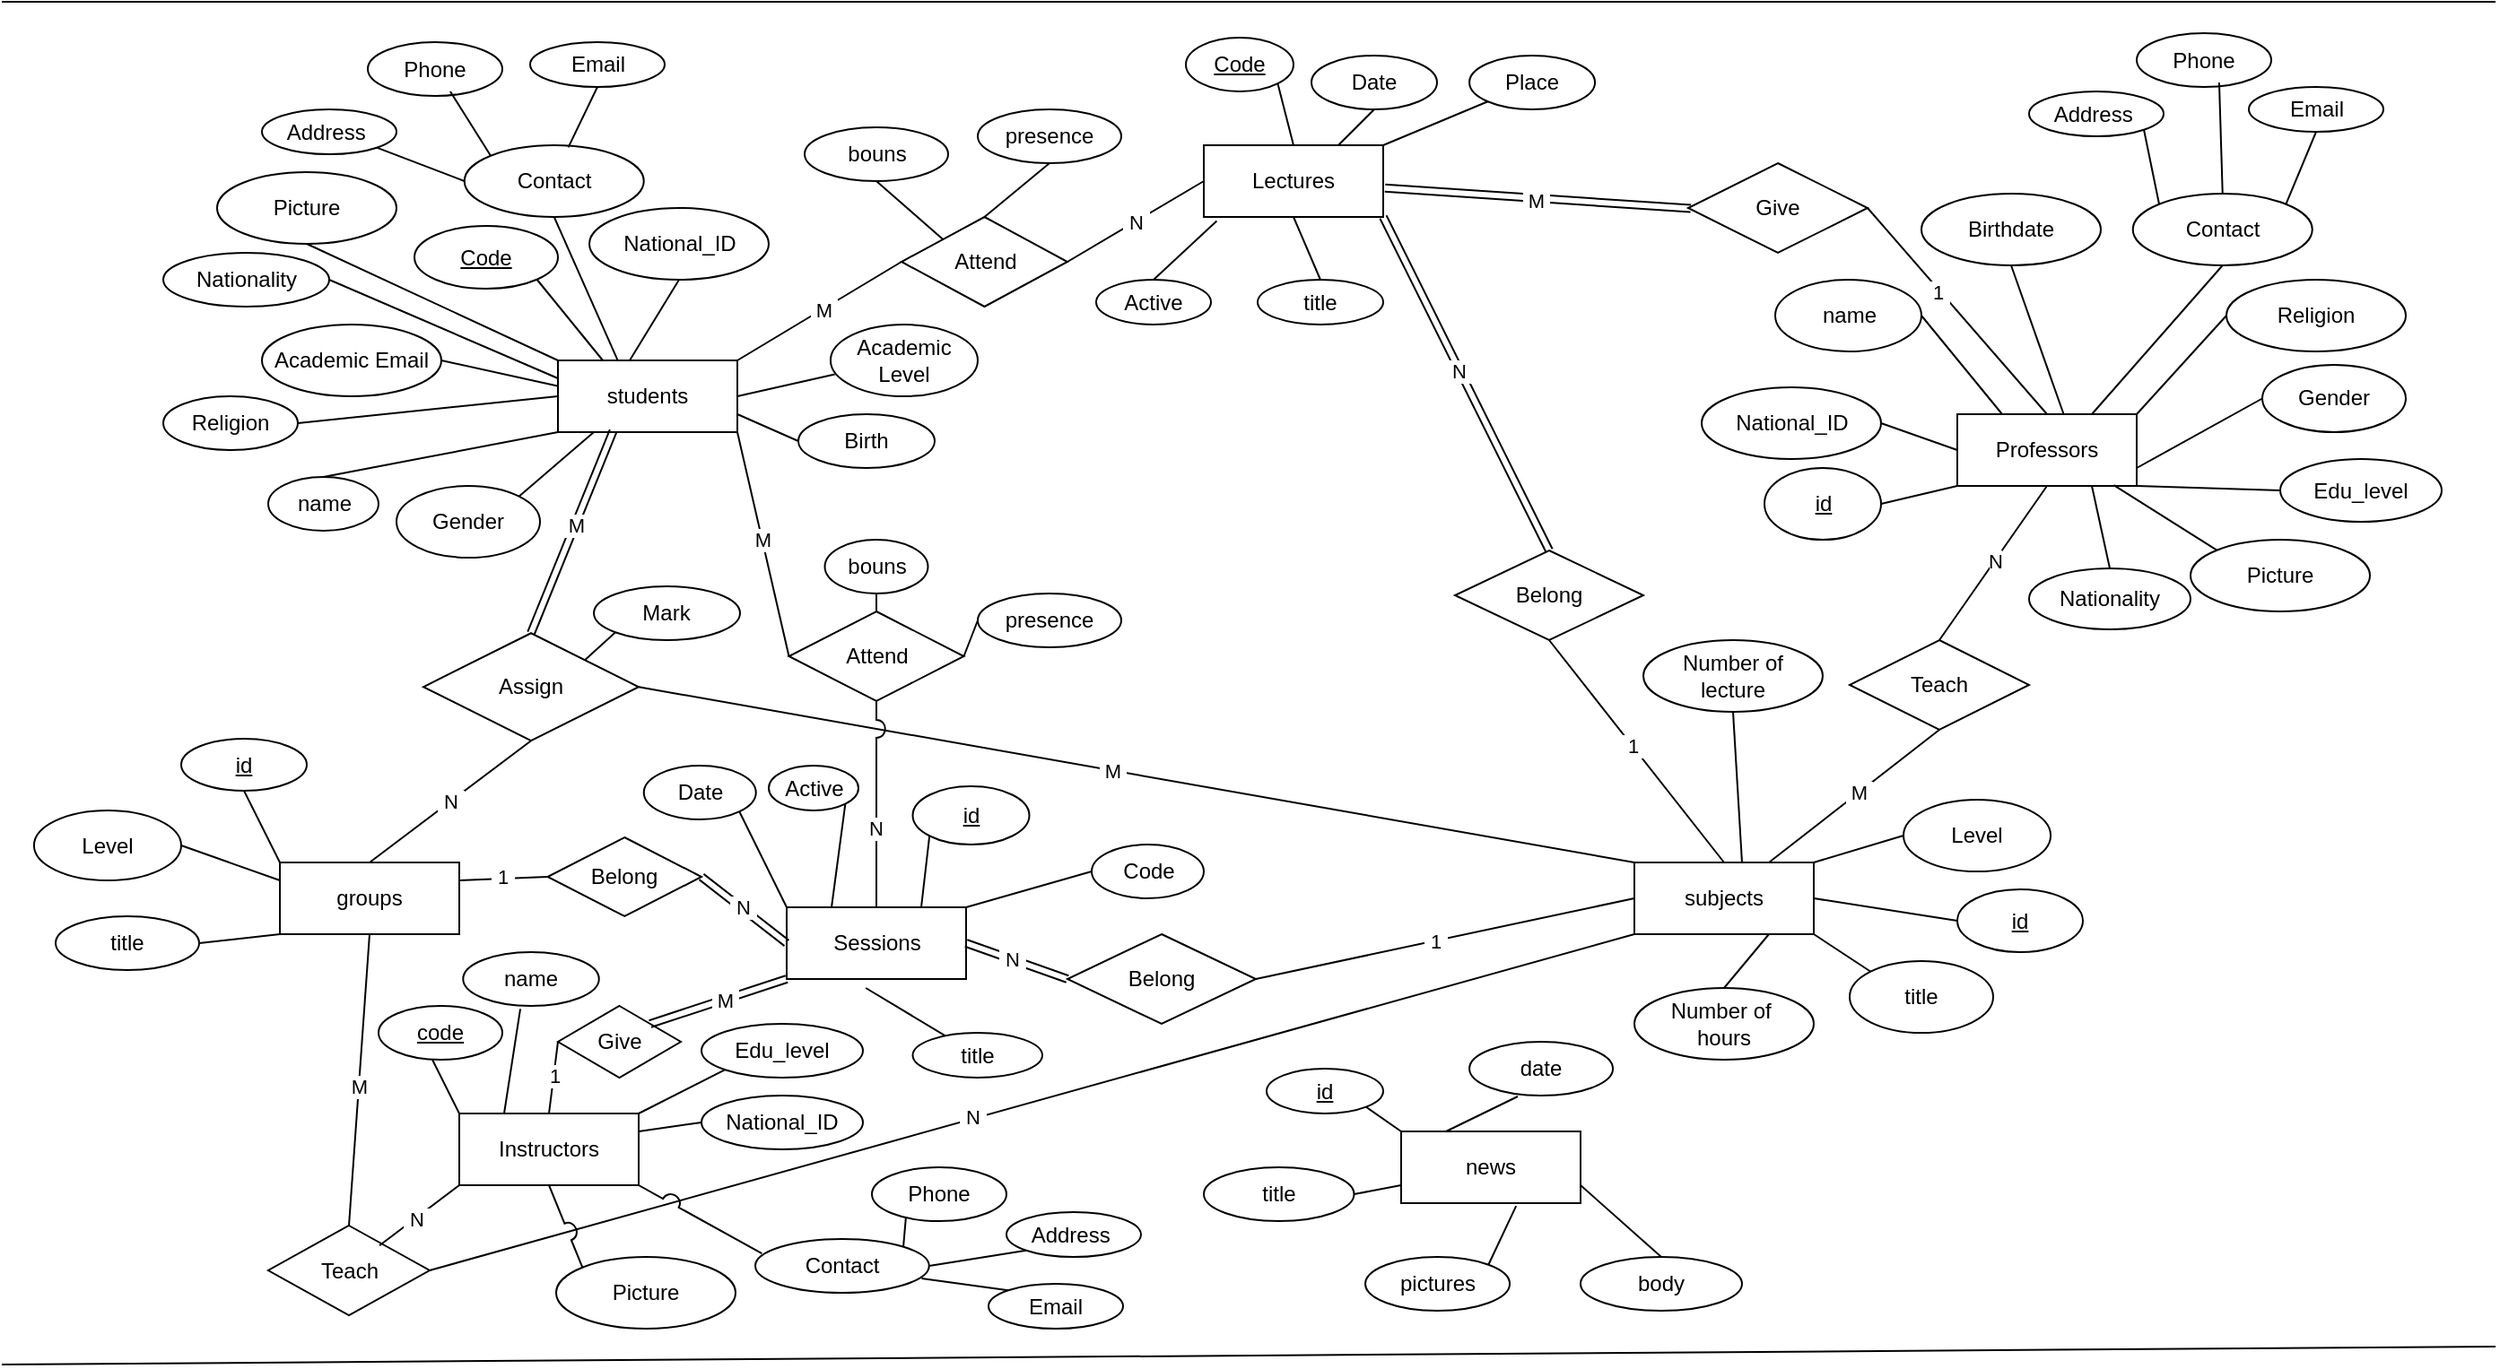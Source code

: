 <mxfile version="23.1.1" type="device">
  <diagram id="ZIMl8o2ZqN2o_6AajQy1" name="Page-1">
    <mxGraphModel dx="1828" dy="516" grid="1" gridSize="10" guides="1" tooltips="1" connect="1" arrows="1" fold="1" page="1" pageScale="1" pageWidth="850" pageHeight="1100" math="0" shadow="0">
      <root>
        <mxCell id="0" />
        <mxCell id="1" parent="0" />
        <mxCell id="Kc346eFX7LDRFWcVNTVt-1" value="students" style="rounded=0;arcSize=10;whiteSpace=wrap;html=1;align=center;" parent="1" vertex="1">
          <mxGeometry x="110" y="280" width="100" height="40" as="geometry" />
        </mxCell>
        <mxCell id="Kc346eFX7LDRFWcVNTVt-2" value="Professors" style="rounded=0;arcSize=10;whiteSpace=wrap;html=1;align=center;" parent="1" vertex="1">
          <mxGeometry x="890" y="310" width="100" height="40" as="geometry" />
        </mxCell>
        <mxCell id="Kc346eFX7LDRFWcVNTVt-3" value="news" style="rounded=0;arcSize=10;whiteSpace=wrap;html=1;align=center;" parent="1" vertex="1">
          <mxGeometry x="580" y="710" width="100" height="40" as="geometry" />
        </mxCell>
        <mxCell id="Kc346eFX7LDRFWcVNTVt-4" value="groups" style="rounded=0;arcSize=10;whiteSpace=wrap;html=1;align=center;" parent="1" vertex="1">
          <mxGeometry x="-45" y="560" width="100" height="40" as="geometry" />
        </mxCell>
        <mxCell id="Kc346eFX7LDRFWcVNTVt-5" value="Lectures" style="rounded=0;arcSize=10;whiteSpace=wrap;html=1;align=center;" parent="1" vertex="1">
          <mxGeometry x="470" y="160" width="100" height="40" as="geometry" />
        </mxCell>
        <mxCell id="Kc346eFX7LDRFWcVNTVt-6" value="subjects" style="rounded=0;arcSize=10;whiteSpace=wrap;html=1;align=center;" parent="1" vertex="1">
          <mxGeometry x="710" y="560" width="100" height="40" as="geometry" />
        </mxCell>
        <mxCell id="Kc346eFX7LDRFWcVNTVt-7" value="Assign" style="shape=rhombus;perimeter=rhombusPerimeter;whiteSpace=wrap;html=1;align=center;" parent="1" vertex="1">
          <mxGeometry x="35" y="432.12" width="120" height="60" as="geometry" />
        </mxCell>
        <mxCell id="Kc346eFX7LDRFWcVNTVt-8" value="Teach" style="shape=rhombus;perimeter=rhombusPerimeter;whiteSpace=wrap;html=1;align=center;" parent="1" vertex="1">
          <mxGeometry x="830" y="436" width="100" height="50" as="geometry" />
        </mxCell>
        <mxCell id="Kc346eFX7LDRFWcVNTVt-9" value="" style="endArrow=none;html=1;rounded=0;exitX=0.5;exitY=0;exitDx=0;exitDy=0;entryX=0.5;entryY=1;entryDx=0;entryDy=0;" parent="1" source="Kc346eFX7LDRFWcVNTVt-8" target="Kc346eFX7LDRFWcVNTVt-2" edge="1">
          <mxGeometry relative="1" as="geometry">
            <mxPoint x="765" y="240" as="sourcePoint" />
            <mxPoint x="790" y="290" as="targetPoint" />
          </mxGeometry>
        </mxCell>
        <mxCell id="Kc346eFX7LDRFWcVNTVt-10" value="N" style="edgeLabel;html=1;align=center;verticalAlign=middle;resizable=0;points=[];" parent="Kc346eFX7LDRFWcVNTVt-9" vertex="1" connectable="0">
          <mxGeometry x="0.043" y="2" relative="1" as="geometry">
            <mxPoint x="1" y="2" as="offset" />
          </mxGeometry>
        </mxCell>
        <mxCell id="Kc346eFX7LDRFWcVNTVt-11" value="" style="endArrow=none;html=1;rounded=0;exitX=0.75;exitY=0;exitDx=0;exitDy=0;entryX=0.5;entryY=1;entryDx=0;entryDy=0;" parent="1" source="Kc346eFX7LDRFWcVNTVt-6" target="Kc346eFX7LDRFWcVNTVt-8" edge="1">
          <mxGeometry relative="1" as="geometry">
            <mxPoint x="737.5" y="40" as="sourcePoint" />
            <mxPoint x="742.5" y="150" as="targetPoint" />
          </mxGeometry>
        </mxCell>
        <mxCell id="Kc346eFX7LDRFWcVNTVt-12" value="&amp;nbsp;M&amp;nbsp;" style="edgeLabel;html=1;align=center;verticalAlign=middle;resizable=0;points=[];" parent="Kc346eFX7LDRFWcVNTVt-11" vertex="1" connectable="0">
          <mxGeometry x="0.029" y="1" relative="1" as="geometry">
            <mxPoint x="1" as="offset" />
          </mxGeometry>
        </mxCell>
        <mxCell id="Kc346eFX7LDRFWcVNTVt-13" value="Give" style="shape=rhombus;perimeter=rhombusPerimeter;whiteSpace=wrap;html=1;align=center;" parent="1" vertex="1">
          <mxGeometry x="740" y="170" width="100" height="50" as="geometry" />
        </mxCell>
        <mxCell id="Kc346eFX7LDRFWcVNTVt-14" value="" style="endArrow=none;html=1;rounded=0;entryX=0.5;entryY=0;entryDx=0;entryDy=0;exitX=1;exitY=0.5;exitDx=0;exitDy=0;" parent="1" source="Kc346eFX7LDRFWcVNTVt-13" target="Kc346eFX7LDRFWcVNTVt-2" edge="1">
          <mxGeometry relative="1" as="geometry">
            <mxPoint x="800" y="300" as="sourcePoint" />
            <mxPoint x="710" y="380" as="targetPoint" />
          </mxGeometry>
        </mxCell>
        <mxCell id="Kc346eFX7LDRFWcVNTVt-15" value="&amp;nbsp;1&amp;nbsp;" style="edgeLabel;html=1;align=center;verticalAlign=middle;resizable=0;points=[];" parent="Kc346eFX7LDRFWcVNTVt-14" vertex="1" connectable="0">
          <mxGeometry x="-0.205" y="-1" relative="1" as="geometry">
            <mxPoint as="offset" />
          </mxGeometry>
        </mxCell>
        <mxCell id="Kc346eFX7LDRFWcVNTVt-16" value="Attend" style="shape=rhombus;perimeter=rhombusPerimeter;whiteSpace=wrap;html=1;align=center;" parent="1" vertex="1">
          <mxGeometry x="301.5" y="200" width="92.5" height="50" as="geometry" />
        </mxCell>
        <mxCell id="Kc346eFX7LDRFWcVNTVt-17" value="date" style="ellipse;whiteSpace=wrap;html=1;align=center;" parent="1" vertex="1">
          <mxGeometry x="618.04" y="660" width="80" height="30" as="geometry" />
        </mxCell>
        <mxCell id="Kc346eFX7LDRFWcVNTVt-18" value="" style="endArrow=none;html=1;rounded=0;entryX=0.337;entryY=1.017;entryDx=0;entryDy=0;exitX=0.25;exitY=0;exitDx=0;exitDy=0;entryPerimeter=0;" parent="1" source="Kc346eFX7LDRFWcVNTVt-3" target="Kc346eFX7LDRFWcVNTVt-17" edge="1">
          <mxGeometry relative="1" as="geometry">
            <mxPoint x="835.54" y="579.5" as="sourcePoint" />
            <mxPoint x="975.54" y="580" as="targetPoint" />
          </mxGeometry>
        </mxCell>
        <mxCell id="Kc346eFX7LDRFWcVNTVt-19" value="Date" style="ellipse;whiteSpace=wrap;html=1;align=center;" parent="1" vertex="1">
          <mxGeometry x="530" y="110" width="70" height="30" as="geometry" />
        </mxCell>
        <mxCell id="Kc346eFX7LDRFWcVNTVt-20" value="" style="endArrow=none;html=1;rounded=0;exitX=0.5;exitY=1;exitDx=0;exitDy=0;entryX=0.75;entryY=0;entryDx=0;entryDy=0;" parent="1" source="Kc346eFX7LDRFWcVNTVt-19" target="Kc346eFX7LDRFWcVNTVt-5" edge="1">
          <mxGeometry relative="1" as="geometry">
            <mxPoint x="180" y="689" as="sourcePoint" />
            <mxPoint x="330" y="680" as="targetPoint" />
          </mxGeometry>
        </mxCell>
        <mxCell id="Kc346eFX7LDRFWcVNTVt-21" value="presence" style="ellipse;whiteSpace=wrap;html=1;align=center;" parent="1" vertex="1">
          <mxGeometry x="344" y="140" width="80" height="30" as="geometry" />
        </mxCell>
        <mxCell id="Kc346eFX7LDRFWcVNTVt-22" value="bouns" style="ellipse;whiteSpace=wrap;html=1;align=center;" parent="1" vertex="1">
          <mxGeometry x="247.5" y="150" width="80" height="30" as="geometry" />
        </mxCell>
        <mxCell id="Kc346eFX7LDRFWcVNTVt-23" value="" style="endArrow=none;html=1;rounded=0;entryX=0.5;entryY=0;entryDx=0;entryDy=0;exitX=0.5;exitY=1;exitDx=0;exitDy=0;" parent="1" source="Kc346eFX7LDRFWcVNTVt-21" target="Kc346eFX7LDRFWcVNTVt-16" edge="1">
          <mxGeometry relative="1" as="geometry">
            <mxPoint x="397.5" y="200" as="sourcePoint" />
            <mxPoint x="-12.5" y="-90" as="targetPoint" />
          </mxGeometry>
        </mxCell>
        <mxCell id="Kc346eFX7LDRFWcVNTVt-24" value="" style="endArrow=none;html=1;rounded=0;entryX=0;entryY=0;entryDx=0;entryDy=0;exitX=0.5;exitY=1;exitDx=0;exitDy=0;" parent="1" source="Kc346eFX7LDRFWcVNTVt-22" target="Kc346eFX7LDRFWcVNTVt-16" edge="1">
          <mxGeometry relative="1" as="geometry">
            <mxPoint x="-42.5" y="40" as="sourcePoint" />
            <mxPoint x="117.5" y="40" as="targetPoint" />
          </mxGeometry>
        </mxCell>
        <mxCell id="Kc346eFX7LDRFWcVNTVt-25" value="&amp;nbsp;N&amp;nbsp;" style="endArrow=none;html=1;rounded=0;exitX=0.5;exitY=1;exitDx=0;exitDy=0;entryX=0.5;entryY=0;entryDx=0;entryDy=0;" parent="1" source="Kc346eFX7LDRFWcVNTVt-7" target="Kc346eFX7LDRFWcVNTVt-4" edge="1">
          <mxGeometry relative="1" as="geometry">
            <mxPoint x="280" y="540" as="sourcePoint" />
            <mxPoint x="440" y="540" as="targetPoint" />
          </mxGeometry>
        </mxCell>
        <mxCell id="Kc346eFX7LDRFWcVNTVt-26" value="" style="endArrow=none;html=1;rounded=0;exitX=1;exitY=0;exitDx=0;exitDy=0;entryX=0;entryY=0.5;entryDx=0;entryDy=0;" parent="1" source="Kc346eFX7LDRFWcVNTVt-1" target="Kc346eFX7LDRFWcVNTVt-16" edge="1">
          <mxGeometry relative="1" as="geometry">
            <mxPoint x="150" y="560" as="sourcePoint" />
            <mxPoint x="310" y="560" as="targetPoint" />
          </mxGeometry>
        </mxCell>
        <mxCell id="Kc346eFX7LDRFWcVNTVt-27" value="&amp;nbsp;M&amp;nbsp;" style="edgeLabel;html=1;align=center;verticalAlign=middle;resizable=0;points=[];" parent="Kc346eFX7LDRFWcVNTVt-26" vertex="1" connectable="0">
          <mxGeometry x="-0.002" y="-4" relative="1" as="geometry">
            <mxPoint y="-4" as="offset" />
          </mxGeometry>
        </mxCell>
        <mxCell id="Kc346eFX7LDRFWcVNTVt-28" value="" style="endArrow=none;html=1;rounded=0;entryX=0;entryY=0.5;entryDx=0;entryDy=0;exitX=1;exitY=0.5;exitDx=0;exitDy=0;" parent="1" source="Kc346eFX7LDRFWcVNTVt-16" target="Kc346eFX7LDRFWcVNTVt-5" edge="1">
          <mxGeometry relative="1" as="geometry">
            <mxPoint x="480" y="240" as="sourcePoint" />
            <mxPoint x="310" y="760" as="targetPoint" />
            <Array as="points" />
          </mxGeometry>
        </mxCell>
        <mxCell id="Kc346eFX7LDRFWcVNTVt-29" value="&amp;nbsp;N&amp;nbsp;" style="edgeLabel;html=1;align=center;verticalAlign=middle;resizable=0;points=[];" parent="Kc346eFX7LDRFWcVNTVt-28" vertex="1" connectable="0">
          <mxGeometry x="-0.033" y="-3" relative="1" as="geometry">
            <mxPoint y="-3" as="offset" />
          </mxGeometry>
        </mxCell>
        <mxCell id="Kc346eFX7LDRFWcVNTVt-30" value="" style="endArrow=none;html=1;rounded=0;entryX=0.5;entryY=0;entryDx=0;entryDy=0;exitX=1;exitY=1;exitDx=0;exitDy=0;" parent="1" source="Kc346eFX7LDRFWcVNTVt-108" target="Kc346eFX7LDRFWcVNTVt-5" edge="1">
          <mxGeometry relative="1" as="geometry">
            <mxPoint x="470" y="140" as="sourcePoint" />
            <mxPoint x="510" y="320" as="targetPoint" />
          </mxGeometry>
        </mxCell>
        <mxCell id="Kc346eFX7LDRFWcVNTVt-31" value="" style="endArrow=none;html=1;rounded=0;exitX=1;exitY=0.5;exitDx=0;exitDy=0;entryX=0;entryY=0;entryDx=0;entryDy=0;" parent="1" source="Kc346eFX7LDRFWcVNTVt-7" target="Kc346eFX7LDRFWcVNTVt-6" edge="1">
          <mxGeometry relative="1" as="geometry">
            <mxPoint x="130" y="450" as="sourcePoint" />
            <mxPoint x="450" y="520" as="targetPoint" />
          </mxGeometry>
        </mxCell>
        <mxCell id="Kc346eFX7LDRFWcVNTVt-32" value="&amp;nbsp;M&amp;nbsp;" style="edgeLabel;html=1;align=center;verticalAlign=middle;resizable=0;points=[];" parent="Kc346eFX7LDRFWcVNTVt-31" connectable="0" vertex="1">
          <mxGeometry x="-0.046" y="-4" relative="1" as="geometry">
            <mxPoint y="-4" as="offset" />
          </mxGeometry>
        </mxCell>
        <mxCell id="Kc346eFX7LDRFWcVNTVt-33" value="Instructors" style="rounded=0;arcSize=10;whiteSpace=wrap;html=1;align=center;" parent="1" vertex="1">
          <mxGeometry x="55" y="700" width="100" height="40" as="geometry" />
        </mxCell>
        <mxCell id="Kc346eFX7LDRFWcVNTVt-34" value="Teach" style="shape=rhombus;perimeter=rhombusPerimeter;whiteSpace=wrap;html=1;align=center;" parent="1" vertex="1">
          <mxGeometry x="-51.5" y="762.5" width="90" height="50" as="geometry" />
        </mxCell>
        <mxCell id="Kc346eFX7LDRFWcVNTVt-35" value="" style="endArrow=none;html=1;rounded=0;exitX=0.5;exitY=1;exitDx=0;exitDy=0;entryX=0.5;entryY=0;entryDx=0;entryDy=0;" parent="1" source="Kc346eFX7LDRFWcVNTVt-4" target="Kc346eFX7LDRFWcVNTVt-34" edge="1">
          <mxGeometry relative="1" as="geometry">
            <mxPoint x="320" y="510" as="sourcePoint" />
            <mxPoint x="480" y="510" as="targetPoint" />
          </mxGeometry>
        </mxCell>
        <mxCell id="Kc346eFX7LDRFWcVNTVt-36" value="&amp;nbsp;M&amp;nbsp;" style="edgeLabel;html=1;align=center;verticalAlign=middle;resizable=0;points=[];" parent="Kc346eFX7LDRFWcVNTVt-35" connectable="0" vertex="1">
          <mxGeometry x="0.041" relative="1" as="geometry">
            <mxPoint as="offset" />
          </mxGeometry>
        </mxCell>
        <mxCell id="Kc346eFX7LDRFWcVNTVt-37" value="" style="endArrow=none;html=1;rounded=0;exitX=0;exitY=1;exitDx=0;exitDy=0;entryX=0.689;entryY=0.223;entryDx=0;entryDy=0;entryPerimeter=0;" parent="1" source="Kc346eFX7LDRFWcVNTVt-33" target="Kc346eFX7LDRFWcVNTVt-34" edge="1">
          <mxGeometry relative="1" as="geometry">
            <mxPoint x="55.0" y="750" as="sourcePoint" />
            <mxPoint x="455" y="570" as="targetPoint" />
          </mxGeometry>
        </mxCell>
        <mxCell id="Kc346eFX7LDRFWcVNTVt-38" value="&amp;nbsp;N&amp;nbsp;" style="edgeLabel;html=1;align=center;verticalAlign=middle;resizable=0;points=[];" parent="Kc346eFX7LDRFWcVNTVt-37" connectable="0" vertex="1">
          <mxGeometry x="0.01" y="3" relative="1" as="geometry">
            <mxPoint x="-4" y="-1" as="offset" />
          </mxGeometry>
        </mxCell>
        <mxCell id="Kc346eFX7LDRFWcVNTVt-39" value="" style="endArrow=none;html=1;rounded=0;exitX=1;exitY=0.5;exitDx=0;exitDy=0;entryX=0;entryY=1;entryDx=0;entryDy=0;" parent="1" source="Kc346eFX7LDRFWcVNTVt-34" target="Kc346eFX7LDRFWcVNTVt-6" edge="1">
          <mxGeometry relative="1" as="geometry">
            <mxPoint x="320" y="580" as="sourcePoint" />
            <mxPoint x="480" y="580" as="targetPoint" />
          </mxGeometry>
        </mxCell>
        <mxCell id="Kc346eFX7LDRFWcVNTVt-40" value="&amp;nbsp;N&amp;nbsp;" style="edgeLabel;html=1;align=center;verticalAlign=middle;resizable=0;points=[];" parent="Kc346eFX7LDRFWcVNTVt-39" connectable="0" vertex="1">
          <mxGeometry x="-0.096" y="3" relative="1" as="geometry">
            <mxPoint y="2" as="offset" />
          </mxGeometry>
        </mxCell>
        <mxCell id="Kc346eFX7LDRFWcVNTVt-41" value="Sessions" style="rounded=0;arcSize=10;whiteSpace=wrap;html=1;align=center;" parent="1" vertex="1">
          <mxGeometry x="237.5" y="585" width="100" height="40" as="geometry" />
        </mxCell>
        <mxCell id="Kc346eFX7LDRFWcVNTVt-42" value="Give" style="shape=rhombus;perimeter=rhombusPerimeter;whiteSpace=wrap;html=1;align=center;" parent="1" vertex="1">
          <mxGeometry x="110" y="640" width="68.5" height="40" as="geometry" />
        </mxCell>
        <mxCell id="Kc346eFX7LDRFWcVNTVt-43" value="" style="endArrow=none;html=1;rounded=0;exitX=0;exitY=0.5;exitDx=0;exitDy=0;entryX=0.5;entryY=0;entryDx=0;entryDy=0;" parent="1" source="Kc346eFX7LDRFWcVNTVt-42" target="Kc346eFX7LDRFWcVNTVt-33" edge="1">
          <mxGeometry relative="1" as="geometry">
            <mxPoint x="260" y="670" as="sourcePoint" />
            <mxPoint x="160" y="720" as="targetPoint" />
          </mxGeometry>
        </mxCell>
        <mxCell id="Kc346eFX7LDRFWcVNTVt-44" value="&amp;nbsp;1&amp;nbsp;" style="edgeLabel;html=1;align=center;verticalAlign=middle;resizable=0;points=[];" parent="Kc346eFX7LDRFWcVNTVt-43" vertex="1" connectable="0">
          <mxGeometry x="-0.074" relative="1" as="geometry">
            <mxPoint as="offset" />
          </mxGeometry>
        </mxCell>
        <mxCell id="Kc346eFX7LDRFWcVNTVt-45" value="Code" style="ellipse;whiteSpace=wrap;html=1;align=center;" parent="1" vertex="1">
          <mxGeometry x="407.5" y="550" width="62.5" height="30" as="geometry" />
        </mxCell>
        <mxCell id="Kc346eFX7LDRFWcVNTVt-46" value="" style="endArrow=none;html=1;rounded=0;entryX=0;entryY=0.5;entryDx=0;entryDy=0;exitX=1;exitY=0;exitDx=0;exitDy=0;" parent="1" source="Kc346eFX7LDRFWcVNTVt-41" target="Kc346eFX7LDRFWcVNTVt-45" edge="1">
          <mxGeometry relative="1" as="geometry">
            <mxPoint x="370" y="510" as="sourcePoint" />
            <mxPoint x="530" y="510" as="targetPoint" />
          </mxGeometry>
        </mxCell>
        <mxCell id="Kc346eFX7LDRFWcVNTVt-47" value="" style="endArrow=none;html=1;rounded=0;entryX=0;entryY=0.5;entryDx=0;entryDy=0;exitX=1;exitY=0.5;exitDx=0;exitDy=0;" parent="1" source="Kc346eFX7LDRFWcVNTVt-66" target="Kc346eFX7LDRFWcVNTVt-6" edge="1">
          <mxGeometry relative="1" as="geometry">
            <mxPoint x="380" y="600" as="sourcePoint" />
            <mxPoint x="540" y="600" as="targetPoint" />
          </mxGeometry>
        </mxCell>
        <mxCell id="Kc346eFX7LDRFWcVNTVt-48" value="&amp;nbsp;1&amp;nbsp;" style="edgeLabel;html=1;align=center;verticalAlign=middle;resizable=0;points=[];" parent="Kc346eFX7LDRFWcVNTVt-47" vertex="1" connectable="0">
          <mxGeometry x="-0.057" relative="1" as="geometry">
            <mxPoint as="offset" />
          </mxGeometry>
        </mxCell>
        <mxCell id="Kc346eFX7LDRFWcVNTVt-49" value="Attend" style="shape=rhombus;perimeter=rhombusPerimeter;whiteSpace=wrap;html=1;align=center;" parent="1" vertex="1">
          <mxGeometry x="238.75" y="420" width="97.5" height="50" as="geometry" />
        </mxCell>
        <mxCell id="Kc346eFX7LDRFWcVNTVt-50" value="presence" style="ellipse;whiteSpace=wrap;html=1;align=center;" parent="1" vertex="1">
          <mxGeometry x="344" y="410" width="80" height="30" as="geometry" />
        </mxCell>
        <mxCell id="Kc346eFX7LDRFWcVNTVt-51" value="bouns" style="ellipse;whiteSpace=wrap;html=1;align=center;" parent="1" vertex="1">
          <mxGeometry x="258.75" y="380" width="57.5" height="30" as="geometry" />
        </mxCell>
        <mxCell id="Kc346eFX7LDRFWcVNTVt-52" value="" style="endArrow=none;html=1;rounded=0;entryX=1;entryY=0.5;entryDx=0;entryDy=0;exitX=0;exitY=0.5;exitDx=0;exitDy=0;" parent="1" source="Kc346eFX7LDRFWcVNTVt-50" target="Kc346eFX7LDRFWcVNTVt-49" edge="1">
          <mxGeometry relative="1" as="geometry">
            <mxPoint x="407.5" y="440" as="sourcePoint" />
            <mxPoint x="-2.5" y="150" as="targetPoint" />
          </mxGeometry>
        </mxCell>
        <mxCell id="Kc346eFX7LDRFWcVNTVt-53" value="" style="endArrow=none;html=1;rounded=0;entryX=0.5;entryY=0;entryDx=0;entryDy=0;exitX=0.5;exitY=1;exitDx=0;exitDy=0;" parent="1" source="Kc346eFX7LDRFWcVNTVt-51" target="Kc346eFX7LDRFWcVNTVt-49" edge="1">
          <mxGeometry relative="1" as="geometry">
            <mxPoint x="-32.5" y="280" as="sourcePoint" />
            <mxPoint x="127.5" y="280" as="targetPoint" />
          </mxGeometry>
        </mxCell>
        <mxCell id="Kc346eFX7LDRFWcVNTVt-54" value="" style="endArrow=none;html=1;rounded=0;exitX=1;exitY=1;exitDx=0;exitDy=0;entryX=0;entryY=0.5;entryDx=0;entryDy=0;" parent="1" source="Kc346eFX7LDRFWcVNTVt-1" target="Kc346eFX7LDRFWcVNTVt-49" edge="1">
          <mxGeometry relative="1" as="geometry">
            <mxPoint x="220" y="520" as="sourcePoint" />
            <mxPoint x="320" y="800" as="targetPoint" />
          </mxGeometry>
        </mxCell>
        <mxCell id="Kc346eFX7LDRFWcVNTVt-55" value="M" style="edgeLabel;html=1;align=center;verticalAlign=middle;resizable=0;points=[];" parent="Kc346eFX7LDRFWcVNTVt-54" vertex="1" connectable="0">
          <mxGeometry x="-0.002" y="-4" relative="1" as="geometry">
            <mxPoint x="3" y="-4" as="offset" />
          </mxGeometry>
        </mxCell>
        <mxCell id="Kc346eFX7LDRFWcVNTVt-56" value="" style="endArrow=none;html=1;rounded=0;entryX=0.5;entryY=0;entryDx=0;entryDy=0;exitX=0.5;exitY=1;exitDx=0;exitDy=0;jumpStyle=arc;jumpSize=10;" parent="1" source="Kc346eFX7LDRFWcVNTVt-49" target="Kc346eFX7LDRFWcVNTVt-41" edge="1">
          <mxGeometry relative="1" as="geometry">
            <mxPoint x="490" y="480" as="sourcePoint" />
            <mxPoint x="500" y="410" as="targetPoint" />
            <Array as="points" />
          </mxGeometry>
        </mxCell>
        <mxCell id="Kc346eFX7LDRFWcVNTVt-57" value="&amp;nbsp;N&amp;nbsp;" style="edgeLabel;html=1;align=center;verticalAlign=middle;resizable=0;points=[];" parent="Kc346eFX7LDRFWcVNTVt-56" connectable="0" vertex="1">
          <mxGeometry x="0.233" relative="1" as="geometry">
            <mxPoint x="-1" as="offset" />
          </mxGeometry>
        </mxCell>
        <mxCell id="Kc346eFX7LDRFWcVNTVt-58" value="" style="shape=link;html=1;rounded=0;exitX=1.01;exitY=0.598;exitDx=0;exitDy=0;exitPerimeter=0;entryX=0.014;entryY=0.506;entryDx=0;entryDy=0;entryPerimeter=0;" parent="1" source="Kc346eFX7LDRFWcVNTVt-5" target="Kc346eFX7LDRFWcVNTVt-13" edge="1">
          <mxGeometry relative="1" as="geometry">
            <mxPoint x="630" y="260" as="sourcePoint" />
            <mxPoint x="780" y="205" as="targetPoint" />
          </mxGeometry>
        </mxCell>
        <mxCell id="Kc346eFX7LDRFWcVNTVt-59" value="&amp;nbsp;M&amp;nbsp;" style="edgeLabel;html=1;align=center;verticalAlign=middle;resizable=0;points=[];" parent="Kc346eFX7LDRFWcVNTVt-58" connectable="0" vertex="1">
          <mxGeometry x="-0.055" y="-4" relative="1" as="geometry">
            <mxPoint x="4" y="-3" as="offset" />
          </mxGeometry>
        </mxCell>
        <mxCell id="Kc346eFX7LDRFWcVNTVt-60" value="" style="shape=link;html=1;rounded=0;exitX=1;exitY=0;exitDx=0;exitDy=0;entryX=0;entryY=1;entryDx=0;entryDy=0;" parent="1" source="Kc346eFX7LDRFWcVNTVt-42" target="Kc346eFX7LDRFWcVNTVt-41" edge="1">
          <mxGeometry relative="1" as="geometry">
            <mxPoint x="170" y="610" as="sourcePoint" />
            <mxPoint x="330" y="610" as="targetPoint" />
          </mxGeometry>
        </mxCell>
        <mxCell id="Kc346eFX7LDRFWcVNTVt-61" value="&amp;nbsp;M&amp;nbsp;" style="edgeLabel;html=1;align=center;verticalAlign=middle;resizable=0;points=[];" parent="Kc346eFX7LDRFWcVNTVt-60" connectable="0" vertex="1">
          <mxGeometry x="0.103" y="2" relative="1" as="geometry">
            <mxPoint y="2" as="offset" />
          </mxGeometry>
        </mxCell>
        <mxCell id="Kc346eFX7LDRFWcVNTVt-62" value="" style="endArrow=none;html=1;rounded=0;" parent="1" edge="1">
          <mxGeometry relative="1" as="geometry">
            <mxPoint x="-200" y="80" as="sourcePoint" />
            <mxPoint x="1190" y="80" as="targetPoint" />
          </mxGeometry>
        </mxCell>
        <mxCell id="Kc346eFX7LDRFWcVNTVt-63" value="" style="endArrow=none;html=1;rounded=0;" parent="1" edge="1">
          <mxGeometry relative="1" as="geometry">
            <mxPoint x="1190" y="830" as="sourcePoint" />
            <mxPoint x="-200" y="840" as="targetPoint" />
          </mxGeometry>
        </mxCell>
        <mxCell id="Kc346eFX7LDRFWcVNTVt-64" value="" style="shape=link;html=1;rounded=0;exitX=0.5;exitY=0;exitDx=0;exitDy=0;entryX=0.308;entryY=0.984;entryDx=0;entryDy=0;entryPerimeter=0;" parent="1" source="Kc346eFX7LDRFWcVNTVt-7" target="Kc346eFX7LDRFWcVNTVt-1" edge="1">
          <mxGeometry relative="1" as="geometry">
            <mxPoint x="190" y="420" as="sourcePoint" />
            <mxPoint x="350" y="420" as="targetPoint" />
          </mxGeometry>
        </mxCell>
        <mxCell id="Kc346eFX7LDRFWcVNTVt-65" value="&amp;nbsp;M&amp;nbsp;" style="edgeLabel;html=1;align=center;verticalAlign=middle;resizable=0;points=[];" parent="Kc346eFX7LDRFWcVNTVt-64" connectable="0" vertex="1">
          <mxGeometry x="0.069" relative="1" as="geometry">
            <mxPoint as="offset" />
          </mxGeometry>
        </mxCell>
        <mxCell id="Kc346eFX7LDRFWcVNTVt-66" value="Belong" style="shape=rhombus;perimeter=rhombusPerimeter;whiteSpace=wrap;html=1;align=center;" parent="1" vertex="1">
          <mxGeometry x="394" y="600" width="105" height="50" as="geometry" />
        </mxCell>
        <mxCell id="Kc346eFX7LDRFWcVNTVt-67" value="" style="shape=link;html=1;rounded=0;exitX=1;exitY=0.5;exitDx=0;exitDy=0;entryX=0;entryY=0.5;entryDx=0;entryDy=0;" parent="1" source="Kc346eFX7LDRFWcVNTVt-41" target="Kc346eFX7LDRFWcVNTVt-66" edge="1">
          <mxGeometry relative="1" as="geometry">
            <mxPoint x="450" y="540" as="sourcePoint" />
            <mxPoint x="610" y="540" as="targetPoint" />
          </mxGeometry>
        </mxCell>
        <mxCell id="Kc346eFX7LDRFWcVNTVt-68" value="&amp;nbsp;N&amp;nbsp;" style="edgeLabel;html=1;align=center;verticalAlign=middle;resizable=0;points=[];" parent="Kc346eFX7LDRFWcVNTVt-67" vertex="1" connectable="0">
          <mxGeometry x="-0.063" y="-2" relative="1" as="geometry">
            <mxPoint y="-2" as="offset" />
          </mxGeometry>
        </mxCell>
        <mxCell id="Kc346eFX7LDRFWcVNTVt-69" value="" style="endArrow=none;html=1;rounded=0;entryX=0.5;entryY=0;entryDx=0;entryDy=0;exitX=0.5;exitY=1;exitDx=0;exitDy=0;" parent="1" source="Kc346eFX7LDRFWcVNTVt-71" target="Kc346eFX7LDRFWcVNTVt-6" edge="1">
          <mxGeometry relative="1" as="geometry">
            <mxPoint x="390" y="419" as="sourcePoint" />
            <mxPoint x="680" y="449" as="targetPoint" />
          </mxGeometry>
        </mxCell>
        <mxCell id="Kc346eFX7LDRFWcVNTVt-70" value="&amp;nbsp;1&amp;nbsp;" style="edgeLabel;html=1;align=center;verticalAlign=middle;resizable=0;points=[];" parent="Kc346eFX7LDRFWcVNTVt-69" vertex="1" connectable="0">
          <mxGeometry x="-0.057" relative="1" as="geometry">
            <mxPoint as="offset" />
          </mxGeometry>
        </mxCell>
        <mxCell id="Kc346eFX7LDRFWcVNTVt-71" value="Belong" style="shape=rhombus;perimeter=rhombusPerimeter;whiteSpace=wrap;html=1;align=center;" parent="1" vertex="1">
          <mxGeometry x="610" y="386" width="105" height="50" as="geometry" />
        </mxCell>
        <mxCell id="Kc346eFX7LDRFWcVNTVt-72" value="" style="shape=link;html=1;rounded=0;exitX=1;exitY=1;exitDx=0;exitDy=0;entryX=0.5;entryY=0;entryDx=0;entryDy=0;" parent="1" source="Kc346eFX7LDRFWcVNTVt-5" target="Kc346eFX7LDRFWcVNTVt-71" edge="1">
          <mxGeometry relative="1" as="geometry">
            <mxPoint x="312" y="409" as="sourcePoint" />
            <mxPoint x="620" y="359" as="targetPoint" />
          </mxGeometry>
        </mxCell>
        <mxCell id="Kc346eFX7LDRFWcVNTVt-73" value="&amp;nbsp;N&amp;nbsp;" style="edgeLabel;html=1;align=center;verticalAlign=middle;resizable=0;points=[];" parent="Kc346eFX7LDRFWcVNTVt-72" vertex="1" connectable="0">
          <mxGeometry x="-0.063" y="-2" relative="1" as="geometry">
            <mxPoint y="-2" as="offset" />
          </mxGeometry>
        </mxCell>
        <mxCell id="Kc346eFX7LDRFWcVNTVt-74" value="Date" style="ellipse;whiteSpace=wrap;html=1;align=center;" parent="1" vertex="1">
          <mxGeometry x="157.87" y="506" width="62.5" height="30" as="geometry" />
        </mxCell>
        <mxCell id="Kc346eFX7LDRFWcVNTVt-75" value="" style="endArrow=none;html=1;rounded=0;exitX=1;exitY=1;exitDx=0;exitDy=0;entryX=0;entryY=0;entryDx=0;entryDy=0;" parent="1" source="Kc346eFX7LDRFWcVNTVt-74" target="Kc346eFX7LDRFWcVNTVt-41" edge="1">
          <mxGeometry relative="1" as="geometry">
            <mxPoint x="160" y="610" as="sourcePoint" />
            <mxPoint x="320" y="610" as="targetPoint" />
          </mxGeometry>
        </mxCell>
        <mxCell id="Kc346eFX7LDRFWcVNTVt-76" value="Active" style="ellipse;whiteSpace=wrap;html=1;align=center;" parent="1" vertex="1">
          <mxGeometry x="410" y="235" width="64" height="25" as="geometry" />
        </mxCell>
        <mxCell id="Kc346eFX7LDRFWcVNTVt-77" value="" style="endArrow=none;html=1;rounded=0;entryX=0.5;entryY=0;entryDx=0;entryDy=0;exitX=0.072;exitY=1.056;exitDx=0;exitDy=0;exitPerimeter=0;" parent="1" source="Kc346eFX7LDRFWcVNTVt-5" target="Kc346eFX7LDRFWcVNTVt-76" edge="1">
          <mxGeometry relative="1" as="geometry">
            <mxPoint x="560" y="310" as="sourcePoint" />
            <mxPoint x="530" y="530" as="targetPoint" />
          </mxGeometry>
        </mxCell>
        <mxCell id="Kc346eFX7LDRFWcVNTVt-78" value="Code" style="ellipse;whiteSpace=wrap;html=1;align=center;fontStyle=4;" parent="1" vertex="1">
          <mxGeometry x="30" y="205" width="80" height="35" as="geometry" />
        </mxCell>
        <mxCell id="Kc346eFX7LDRFWcVNTVt-79" value="Nationality" style="ellipse;whiteSpace=wrap;html=1;align=center;" parent="1" vertex="1">
          <mxGeometry x="-110" y="220" width="92.5" height="30" as="geometry" />
        </mxCell>
        <mxCell id="Kc346eFX7LDRFWcVNTVt-80" value="Religion" style="ellipse;whiteSpace=wrap;html=1;align=center;" parent="1" vertex="1">
          <mxGeometry x="-110" y="300" width="75" height="30" as="geometry" />
        </mxCell>
        <mxCell id="Kc346eFX7LDRFWcVNTVt-81" value="Gender" style="ellipse;whiteSpace=wrap;html=1;align=center;" parent="1" vertex="1">
          <mxGeometry x="20" y="350" width="80" height="40" as="geometry" />
        </mxCell>
        <mxCell id="Kc346eFX7LDRFWcVNTVt-82" value="Academic Level" style="ellipse;whiteSpace=wrap;html=1;align=center;" parent="1" vertex="1">
          <mxGeometry x="261.96" y="260" width="82.04" height="40" as="geometry" />
        </mxCell>
        <mxCell id="Kc346eFX7LDRFWcVNTVt-83" value="Birth" style="ellipse;whiteSpace=wrap;html=1;align=center;" parent="1" vertex="1">
          <mxGeometry x="244" y="310" width="76" height="30" as="geometry" />
        </mxCell>
        <mxCell id="Kc346eFX7LDRFWcVNTVt-84" value="Nationality" style="ellipse;whiteSpace=wrap;html=1;align=center;" parent="1" vertex="1">
          <mxGeometry x="930" y="396" width="90" height="34" as="geometry" />
        </mxCell>
        <mxCell id="Kc346eFX7LDRFWcVNTVt-85" value="Religion" style="ellipse;whiteSpace=wrap;html=1;align=center;" parent="1" vertex="1">
          <mxGeometry x="1040" y="235" width="100" height="40" as="geometry" />
        </mxCell>
        <mxCell id="Kc346eFX7LDRFWcVNTVt-86" value="Gender" style="ellipse;whiteSpace=wrap;html=1;align=center;" parent="1" vertex="1">
          <mxGeometry x="1060" y="282.5" width="80" height="37.5" as="geometry" />
        </mxCell>
        <mxCell id="Kc346eFX7LDRFWcVNTVt-87" value="id" style="ellipse;whiteSpace=wrap;html=1;align=center;fontStyle=4;" parent="1" vertex="1">
          <mxGeometry x="782.5" y="340" width="65" height="40" as="geometry" />
        </mxCell>
        <mxCell id="Kc346eFX7LDRFWcVNTVt-88" value="Birthdate" style="ellipse;whiteSpace=wrap;html=1;align=center;" parent="1" vertex="1">
          <mxGeometry x="870" y="187" width="100" height="40" as="geometry" />
        </mxCell>
        <mxCell id="Kc346eFX7LDRFWcVNTVt-89" value="" style="endArrow=none;html=1;rounded=0;exitX=1;exitY=0;exitDx=0;exitDy=0;" parent="1" source="Kc346eFX7LDRFWcVNTVt-81" edge="1">
          <mxGeometry relative="1" as="geometry">
            <mxPoint x="7.5" y="409" as="sourcePoint" />
            <mxPoint x="130" y="320" as="targetPoint" />
          </mxGeometry>
        </mxCell>
        <mxCell id="Kc346eFX7LDRFWcVNTVt-90" value="" style="endArrow=none;html=1;rounded=0;entryX=0;entryY=0.5;entryDx=0;entryDy=0;exitX=1;exitY=0.5;exitDx=0;exitDy=0;" parent="1" source="Kc346eFX7LDRFWcVNTVt-80" target="Kc346eFX7LDRFWcVNTVt-1" edge="1">
          <mxGeometry relative="1" as="geometry">
            <mxPoint y="309.5" as="sourcePoint" />
            <mxPoint x="160" y="309.5" as="targetPoint" />
          </mxGeometry>
        </mxCell>
        <mxCell id="Kc346eFX7LDRFWcVNTVt-91" value="" style="endArrow=none;html=1;rounded=0;entryX=0;entryY=0.25;entryDx=0;entryDy=0;exitX=1;exitY=0.5;exitDx=0;exitDy=0;" parent="1" source="Kc346eFX7LDRFWcVNTVt-79" target="Kc346eFX7LDRFWcVNTVt-1" edge="1">
          <mxGeometry relative="1" as="geometry">
            <mxPoint x="-5" y="269.5" as="sourcePoint" />
            <mxPoint x="155" y="269.5" as="targetPoint" />
          </mxGeometry>
        </mxCell>
        <mxCell id="Kc346eFX7LDRFWcVNTVt-92" value="" style="endArrow=none;html=1;rounded=0;entryX=0.25;entryY=0;entryDx=0;entryDy=0;exitX=1;exitY=1;exitDx=0;exitDy=0;" parent="1" source="Kc346eFX7LDRFWcVNTVt-78" target="Kc346eFX7LDRFWcVNTVt-1" edge="1">
          <mxGeometry relative="1" as="geometry">
            <mxPoint x="37.5" y="250" as="sourcePoint" />
            <mxPoint x="197.5" y="250" as="targetPoint" />
          </mxGeometry>
        </mxCell>
        <mxCell id="Kc346eFX7LDRFWcVNTVt-93" value="" style="endArrow=none;html=1;rounded=0;entryX=0.4;entryY=0;entryDx=0;entryDy=0;entryPerimeter=0;exitX=0.5;exitY=1;exitDx=0;exitDy=0;" parent="1" source="Kc346eFX7LDRFWcVNTVt-151" target="Kc346eFX7LDRFWcVNTVt-1" edge="1">
          <mxGeometry relative="1" as="geometry">
            <mxPoint x="171.392" y="240.56" as="sourcePoint" />
            <mxPoint x="290" y="240" as="targetPoint" />
          </mxGeometry>
        </mxCell>
        <mxCell id="Kc346eFX7LDRFWcVNTVt-94" value="" style="endArrow=none;html=1;rounded=0;entryX=0;entryY=0.5;entryDx=0;entryDy=0;exitX=1;exitY=0.75;exitDx=0;exitDy=0;" parent="1" source="Kc346eFX7LDRFWcVNTVt-1" target="Kc346eFX7LDRFWcVNTVt-83" edge="1">
          <mxGeometry relative="1" as="geometry">
            <mxPoint x="230" y="330" as="sourcePoint" />
            <mxPoint x="374" y="310" as="targetPoint" />
          </mxGeometry>
        </mxCell>
        <mxCell id="Kc346eFX7LDRFWcVNTVt-95" value="" style="endArrow=none;html=1;rounded=0;entryX=0.029;entryY=0.694;entryDx=0;entryDy=0;entryPerimeter=0;exitX=1;exitY=0.5;exitDx=0;exitDy=0;" parent="1" source="Kc346eFX7LDRFWcVNTVt-1" target="Kc346eFX7LDRFWcVNTVt-82" edge="1">
          <mxGeometry relative="1" as="geometry">
            <mxPoint x="212.04" y="289" as="sourcePoint" />
            <mxPoint x="372.04" y="289" as="targetPoint" />
          </mxGeometry>
        </mxCell>
        <mxCell id="Kc346eFX7LDRFWcVNTVt-96" value="name" style="ellipse;whiteSpace=wrap;html=1;align=center;" parent="1" vertex="1">
          <mxGeometry x="-51.5" y="345" width="61.5" height="30" as="geometry" />
        </mxCell>
        <mxCell id="Kc346eFX7LDRFWcVNTVt-97" value="" style="endArrow=none;html=1;rounded=0;entryX=0.5;entryY=0;entryDx=0;entryDy=0;exitX=0;exitY=1;exitDx=0;exitDy=0;" parent="1" source="Kc346eFX7LDRFWcVNTVt-1" target="Kc346eFX7LDRFWcVNTVt-96" edge="1">
          <mxGeometry relative="1" as="geometry">
            <mxPoint x="147.5" y="319.5" as="sourcePoint" />
            <mxPoint x="160" y="340" as="targetPoint" />
          </mxGeometry>
        </mxCell>
        <mxCell id="Kc346eFX7LDRFWcVNTVt-98" value="name" style="ellipse;whiteSpace=wrap;html=1;align=center;" parent="1" vertex="1">
          <mxGeometry x="788.5" y="235" width="81.5" height="40" as="geometry" />
        </mxCell>
        <mxCell id="Kc346eFX7LDRFWcVNTVt-99" value="" style="endArrow=none;html=1;rounded=0;entryX=0.25;entryY=0;entryDx=0;entryDy=0;exitX=1;exitY=0.5;exitDx=0;exitDy=0;" parent="1" source="Kc346eFX7LDRFWcVNTVt-98" target="Kc346eFX7LDRFWcVNTVt-2" edge="1">
          <mxGeometry relative="1" as="geometry">
            <mxPoint x="860" y="260" as="sourcePoint" />
            <mxPoint x="1020" y="260" as="targetPoint" />
          </mxGeometry>
        </mxCell>
        <mxCell id="Kc346eFX7LDRFWcVNTVt-100" value="" style="endArrow=none;html=1;rounded=0;entryX=0;entryY=0.5;entryDx=0;entryDy=0;exitX=1;exitY=0.5;exitDx=0;exitDy=0;" parent="1" source="Kc346eFX7LDRFWcVNTVt-164" target="Kc346eFX7LDRFWcVNTVt-2" edge="1">
          <mxGeometry relative="1" as="geometry">
            <mxPoint x="848" y="330" as="sourcePoint" />
            <mxPoint x="1007.5" y="310" as="targetPoint" />
          </mxGeometry>
        </mxCell>
        <mxCell id="Kc346eFX7LDRFWcVNTVt-101" value="" style="endArrow=none;html=1;rounded=0;exitX=1;exitY=0.5;exitDx=0;exitDy=0;entryX=0;entryY=1;entryDx=0;entryDy=0;" parent="1" source="Kc346eFX7LDRFWcVNTVt-87" target="Kc346eFX7LDRFWcVNTVt-2" edge="1">
          <mxGeometry relative="1" as="geometry">
            <mxPoint x="740" y="330" as="sourcePoint" />
            <mxPoint x="900" y="330" as="targetPoint" />
          </mxGeometry>
        </mxCell>
        <mxCell id="Kc346eFX7LDRFWcVNTVt-102" value="" style="endArrow=none;html=1;rounded=0;entryX=0.592;entryY=-0.006;entryDx=0;entryDy=0;entryPerimeter=0;exitX=0.5;exitY=1;exitDx=0;exitDy=0;" parent="1" source="Kc346eFX7LDRFWcVNTVt-88" target="Kc346eFX7LDRFWcVNTVt-2" edge="1">
          <mxGeometry relative="1" as="geometry">
            <mxPoint x="910" y="220" as="sourcePoint" />
            <mxPoint x="1090" y="275" as="targetPoint" />
          </mxGeometry>
        </mxCell>
        <mxCell id="Kc346eFX7LDRFWcVNTVt-103" value="" style="endArrow=none;html=1;rounded=0;exitX=0.75;exitY=1;exitDx=0;exitDy=0;entryX=0.5;entryY=0;entryDx=0;entryDy=0;" parent="1" source="Kc346eFX7LDRFWcVNTVt-2" target="Kc346eFX7LDRFWcVNTVt-84" edge="1">
          <mxGeometry relative="1" as="geometry">
            <mxPoint x="860" y="235" as="sourcePoint" />
            <mxPoint x="1020" y="235" as="targetPoint" />
          </mxGeometry>
        </mxCell>
        <mxCell id="Kc346eFX7LDRFWcVNTVt-104" value="" style="endArrow=none;html=1;rounded=0;exitX=1;exitY=0;exitDx=0;exitDy=0;entryX=0;entryY=0.5;entryDx=0;entryDy=0;" parent="1" source="Kc346eFX7LDRFWcVNTVt-2" target="Kc346eFX7LDRFWcVNTVt-85" edge="1">
          <mxGeometry relative="1" as="geometry">
            <mxPoint x="910" y="259.5" as="sourcePoint" />
            <mxPoint x="1070" y="259.5" as="targetPoint" />
          </mxGeometry>
        </mxCell>
        <mxCell id="Kc346eFX7LDRFWcVNTVt-105" value="" style="endArrow=none;html=1;rounded=0;exitX=1;exitY=0.75;exitDx=0;exitDy=0;entryX=0;entryY=0.5;entryDx=0;entryDy=0;" parent="1" source="Kc346eFX7LDRFWcVNTVt-2" target="Kc346eFX7LDRFWcVNTVt-86" edge="1">
          <mxGeometry relative="1" as="geometry">
            <mxPoint x="950" y="340" as="sourcePoint" />
            <mxPoint x="1110" y="340" as="targetPoint" />
          </mxGeometry>
        </mxCell>
        <mxCell id="Kc346eFX7LDRFWcVNTVt-106" value="Edu_level" style="ellipse;whiteSpace=wrap;html=1;align=center;" parent="1" vertex="1">
          <mxGeometry x="1070" y="335" width="90" height="35" as="geometry" />
        </mxCell>
        <mxCell id="Kc346eFX7LDRFWcVNTVt-107" value="" style="endArrow=none;html=1;rounded=0;entryX=0;entryY=0.5;entryDx=0;entryDy=0;exitX=1;exitY=1;exitDx=0;exitDy=0;" parent="1" source="Kc346eFX7LDRFWcVNTVt-2" target="Kc346eFX7LDRFWcVNTVt-106" edge="1">
          <mxGeometry relative="1" as="geometry">
            <mxPoint x="1030" y="390" as="sourcePoint" />
            <mxPoint x="1040" y="389" as="targetPoint" />
          </mxGeometry>
        </mxCell>
        <mxCell id="Kc346eFX7LDRFWcVNTVt-108" value="Code" style="ellipse;whiteSpace=wrap;html=1;align=center;fontStyle=4;" parent="1" vertex="1">
          <mxGeometry x="460" y="100" width="60" height="30" as="geometry" />
        </mxCell>
        <mxCell id="Kc346eFX7LDRFWcVNTVt-109" value="id" style="ellipse;whiteSpace=wrap;html=1;align=center;fontStyle=4;" parent="1" vertex="1">
          <mxGeometry x="890" y="575" width="70" height="35" as="geometry" />
        </mxCell>
        <mxCell id="Kc346eFX7LDRFWcVNTVt-110" value="id" style="ellipse;whiteSpace=wrap;html=1;align=center;fontStyle=4;" parent="1" vertex="1">
          <mxGeometry x="307.75" y="517.5" width="65" height="32.5" as="geometry" />
        </mxCell>
        <mxCell id="Kc346eFX7LDRFWcVNTVt-111" value="id" style="ellipse;whiteSpace=wrap;html=1;align=center;fontStyle=4;" parent="1" vertex="1">
          <mxGeometry x="-100" y="491" width="70" height="29" as="geometry" />
        </mxCell>
        <mxCell id="Kc346eFX7LDRFWcVNTVt-112" value="id" style="ellipse;whiteSpace=wrap;html=1;align=center;fontStyle=4;" parent="1" vertex="1">
          <mxGeometry x="505" y="675" width="65" height="25" as="geometry" />
        </mxCell>
        <mxCell id="Kc346eFX7LDRFWcVNTVt-113" value="Level" style="ellipse;whiteSpace=wrap;html=1;align=center;" parent="1" vertex="1">
          <mxGeometry x="860" y="525" width="82.04" height="40" as="geometry" />
        </mxCell>
        <mxCell id="Kc346eFX7LDRFWcVNTVt-114" value="title" style="ellipse;whiteSpace=wrap;html=1;align=center;" parent="1" vertex="1">
          <mxGeometry x="500" y="235" width="70" height="25" as="geometry" />
        </mxCell>
        <mxCell id="Kc346eFX7LDRFWcVNTVt-115" value="" style="endArrow=none;html=1;rounded=0;entryX=0.5;entryY=0;entryDx=0;entryDy=0;exitX=0.5;exitY=1;exitDx=0;exitDy=0;" parent="1" source="Kc346eFX7LDRFWcVNTVt-5" target="Kc346eFX7LDRFWcVNTVt-114" edge="1">
          <mxGeometry relative="1" as="geometry">
            <mxPoint x="510.27" y="200" as="sourcePoint" />
            <mxPoint x="670.27" y="200" as="targetPoint" />
          </mxGeometry>
        </mxCell>
        <mxCell id="Kc346eFX7LDRFWcVNTVt-116" value="title" style="ellipse;whiteSpace=wrap;html=1;align=center;" parent="1" vertex="1">
          <mxGeometry x="307.75" y="655" width="72.25" height="25" as="geometry" />
        </mxCell>
        <mxCell id="Kc346eFX7LDRFWcVNTVt-117" value="" style="endArrow=none;html=1;rounded=0;" parent="1" target="Kc346eFX7LDRFWcVNTVt-116" edge="1">
          <mxGeometry relative="1" as="geometry">
            <mxPoint x="281.58" y="630" as="sourcePoint" />
            <mxPoint x="441.58" y="630" as="targetPoint" />
          </mxGeometry>
        </mxCell>
        <mxCell id="Kc346eFX7LDRFWcVNTVt-118" value="" style="endArrow=none;html=1;rounded=0;entryX=0;entryY=1;entryDx=0;entryDy=0;exitX=0.75;exitY=0;exitDx=0;exitDy=0;" parent="1" source="Kc346eFX7LDRFWcVNTVt-41" target="Kc346eFX7LDRFWcVNTVt-110" edge="1">
          <mxGeometry relative="1" as="geometry">
            <mxPoint x="307.75" y="590" as="sourcePoint" />
            <mxPoint x="467.75" y="590" as="targetPoint" />
          </mxGeometry>
        </mxCell>
        <mxCell id="Kc346eFX7LDRFWcVNTVt-119" value="title" style="ellipse;whiteSpace=wrap;html=1;align=center;" parent="1" vertex="1">
          <mxGeometry x="830" y="615" width="80" height="40" as="geometry" />
        </mxCell>
        <mxCell id="Kc346eFX7LDRFWcVNTVt-120" value="Number of&amp;nbsp;&lt;br&gt;hours" style="ellipse;whiteSpace=wrap;html=1;align=center;" parent="1" vertex="1">
          <mxGeometry x="710" y="630" width="100" height="40" as="geometry" />
        </mxCell>
        <mxCell id="Kc346eFX7LDRFWcVNTVt-121" value="Number of&lt;br&gt;lecture" style="ellipse;whiteSpace=wrap;html=1;align=center;" parent="1" vertex="1">
          <mxGeometry x="715" y="436" width="100" height="40" as="geometry" />
        </mxCell>
        <mxCell id="Kc346eFX7LDRFWcVNTVt-122" value="" style="endArrow=none;html=1;rounded=0;entryX=0.6;entryY=0;entryDx=0;entryDy=0;entryPerimeter=0;exitX=0.5;exitY=1;exitDx=0;exitDy=0;" parent="1" source="Kc346eFX7LDRFWcVNTVt-121" target="Kc346eFX7LDRFWcVNTVt-6" edge="1">
          <mxGeometry relative="1" as="geometry">
            <mxPoint x="745" y="481" as="sourcePoint" />
            <mxPoint x="770" y="550" as="targetPoint" />
          </mxGeometry>
        </mxCell>
        <mxCell id="Kc346eFX7LDRFWcVNTVt-123" value="" style="endArrow=none;html=1;rounded=0;exitX=1;exitY=0;exitDx=0;exitDy=0;entryX=0;entryY=0.5;entryDx=0;entryDy=0;" parent="1" source="Kc346eFX7LDRFWcVNTVt-6" target="Kc346eFX7LDRFWcVNTVt-113" edge="1">
          <mxGeometry relative="1" as="geometry">
            <mxPoint x="710" y="539.5" as="sourcePoint" />
            <mxPoint x="870" y="539.5" as="targetPoint" />
          </mxGeometry>
        </mxCell>
        <mxCell id="Kc346eFX7LDRFWcVNTVt-124" value="" style="endArrow=none;html=1;rounded=0;exitX=1;exitY=0.5;exitDx=0;exitDy=0;entryX=0;entryY=0.5;entryDx=0;entryDy=0;" parent="1" source="Kc346eFX7LDRFWcVNTVt-6" target="Kc346eFX7LDRFWcVNTVt-109" edge="1">
          <mxGeometry relative="1" as="geometry">
            <mxPoint x="752.5" y="590" as="sourcePoint" />
            <mxPoint x="912.5" y="590" as="targetPoint" />
          </mxGeometry>
        </mxCell>
        <mxCell id="Kc346eFX7LDRFWcVNTVt-125" value="" style="endArrow=none;html=1;rounded=0;entryX=0;entryY=0;entryDx=0;entryDy=0;exitX=1;exitY=1;exitDx=0;exitDy=0;" parent="1" source="Kc346eFX7LDRFWcVNTVt-6" target="Kc346eFX7LDRFWcVNTVt-119" edge="1">
          <mxGeometry relative="1" as="geometry">
            <mxPoint x="817.5" y="600" as="sourcePoint" />
            <mxPoint x="977.5" y="600" as="targetPoint" />
          </mxGeometry>
        </mxCell>
        <mxCell id="Kc346eFX7LDRFWcVNTVt-126" value="" style="endArrow=none;html=1;rounded=0;exitX=0.5;exitY=0;exitDx=0;exitDy=0;entryX=0.75;entryY=1;entryDx=0;entryDy=0;" parent="1" source="Kc346eFX7LDRFWcVNTVt-120" target="Kc346eFX7LDRFWcVNTVt-6" edge="1">
          <mxGeometry relative="1" as="geometry">
            <mxPoint x="610" y="599" as="sourcePoint" />
            <mxPoint x="770" y="599" as="targetPoint" />
          </mxGeometry>
        </mxCell>
        <mxCell id="Kc346eFX7LDRFWcVNTVt-127" value="Level" style="ellipse;whiteSpace=wrap;html=1;align=center;" parent="1" vertex="1">
          <mxGeometry x="-182.04" y="531" width="82.04" height="39" as="geometry" />
        </mxCell>
        <mxCell id="Kc346eFX7LDRFWcVNTVt-128" value="title" style="ellipse;whiteSpace=wrap;html=1;align=center;" parent="1" vertex="1">
          <mxGeometry x="-170" y="590" width="80" height="30" as="geometry" />
        </mxCell>
        <mxCell id="Kc346eFX7LDRFWcVNTVt-129" value="" style="endArrow=none;html=1;rounded=0;exitX=0.5;exitY=1;exitDx=0;exitDy=0;entryX=0;entryY=0;entryDx=0;entryDy=0;" parent="1" source="Kc346eFX7LDRFWcVNTVt-111" target="Kc346eFX7LDRFWcVNTVt-4" edge="1">
          <mxGeometry relative="1" as="geometry">
            <mxPoint x="-45" y="525" as="sourcePoint" />
            <mxPoint x="115" y="525" as="targetPoint" />
          </mxGeometry>
        </mxCell>
        <mxCell id="Kc346eFX7LDRFWcVNTVt-130" value="" style="endArrow=none;html=1;rounded=0;entryX=0;entryY=0.25;entryDx=0;entryDy=0;exitX=1;exitY=0.5;exitDx=0;exitDy=0;" parent="1" source="Kc346eFX7LDRFWcVNTVt-127" target="Kc346eFX7LDRFWcVNTVt-4" edge="1">
          <mxGeometry relative="1" as="geometry">
            <mxPoint x="-110" y="564" as="sourcePoint" />
            <mxPoint x="50" y="564" as="targetPoint" />
          </mxGeometry>
        </mxCell>
        <mxCell id="Kc346eFX7LDRFWcVNTVt-131" value="" style="endArrow=none;html=1;rounded=0;entryX=0;entryY=1;entryDx=0;entryDy=0;exitX=1;exitY=0.5;exitDx=0;exitDy=0;" parent="1" source="Kc346eFX7LDRFWcVNTVt-128" target="Kc346eFX7LDRFWcVNTVt-4" edge="1">
          <mxGeometry relative="1" as="geometry">
            <mxPoint x="-90" y="609" as="sourcePoint" />
            <mxPoint x="70" y="609" as="targetPoint" />
          </mxGeometry>
        </mxCell>
        <mxCell id="Kc346eFX7LDRFWcVNTVt-132" value="code" style="ellipse;whiteSpace=wrap;html=1;align=center;fontStyle=4;" parent="1" vertex="1">
          <mxGeometry x="10" y="640" width="69" height="30" as="geometry" />
        </mxCell>
        <mxCell id="Kc346eFX7LDRFWcVNTVt-133" value="name" style="ellipse;whiteSpace=wrap;html=1;align=center;" parent="1" vertex="1">
          <mxGeometry x="57.13" y="610" width="75.75" height="30" as="geometry" />
        </mxCell>
        <mxCell id="Kc346eFX7LDRFWcVNTVt-134" value="Edu_level" style="ellipse;whiteSpace=wrap;html=1;align=center;" parent="1" vertex="1">
          <mxGeometry x="190" y="650" width="90" height="30" as="geometry" />
        </mxCell>
        <mxCell id="Kc346eFX7LDRFWcVNTVt-135" value="Active" style="ellipse;whiteSpace=wrap;html=1;align=center;" parent="1" vertex="1">
          <mxGeometry x="227.5" y="506" width="50" height="25" as="geometry" />
        </mxCell>
        <mxCell id="Kc346eFX7LDRFWcVNTVt-136" value="" style="endArrow=none;html=1;rounded=0;entryX=0.25;entryY=0;entryDx=0;entryDy=0;exitX=1;exitY=1;exitDx=0;exitDy=0;" parent="1" source="Kc346eFX7LDRFWcVNTVt-135" target="Kc346eFX7LDRFWcVNTVt-41" edge="1">
          <mxGeometry relative="1" as="geometry">
            <mxPoint x="247.04" y="550.5" as="sourcePoint" />
            <mxPoint x="407.04" y="550.5" as="targetPoint" />
          </mxGeometry>
        </mxCell>
        <mxCell id="Kc346eFX7LDRFWcVNTVt-138" value="" style="endArrow=none;html=1;rounded=0;entryX=0;entryY=1;entryDx=0;entryDy=0;exitX=1;exitY=0;exitDx=0;exitDy=0;" parent="1" source="Kc346eFX7LDRFWcVNTVt-33" target="Kc346eFX7LDRFWcVNTVt-134" edge="1">
          <mxGeometry relative="1" as="geometry">
            <mxPoint x="156.25" y="699" as="sourcePoint" />
            <mxPoint x="316.25" y="699" as="targetPoint" />
          </mxGeometry>
        </mxCell>
        <mxCell id="Kc346eFX7LDRFWcVNTVt-139" value="" style="endArrow=none;html=1;rounded=0;entryX=0;entryY=0.5;entryDx=0;entryDy=0;exitX=1;exitY=0.25;exitDx=0;exitDy=0;" parent="1" source="Kc346eFX7LDRFWcVNTVt-33" target="picvw7iT0pPr-Mud9RER-1" edge="1">
          <mxGeometry relative="1" as="geometry">
            <mxPoint x="156.25" y="714.5" as="sourcePoint" />
            <mxPoint x="181.146" y="702.575" as="targetPoint" />
          </mxGeometry>
        </mxCell>
        <mxCell id="Kc346eFX7LDRFWcVNTVt-140" value="" style="endArrow=none;html=1;rounded=0;entryX=0.421;entryY=1.056;entryDx=0;entryDy=0;entryPerimeter=0;exitX=0.25;exitY=0;exitDx=0;exitDy=0;" parent="1" source="Kc346eFX7LDRFWcVNTVt-33" target="Kc346eFX7LDRFWcVNTVt-133" edge="1">
          <mxGeometry relative="1" as="geometry">
            <mxPoint x="78.75" y="699" as="sourcePoint" />
            <mxPoint x="238.75" y="699" as="targetPoint" />
          </mxGeometry>
        </mxCell>
        <mxCell id="Kc346eFX7LDRFWcVNTVt-141" value="" style="endArrow=none;html=1;rounded=0;entryX=0;entryY=0;entryDx=0;entryDy=0;" parent="1" target="Kc346eFX7LDRFWcVNTVt-33" edge="1">
          <mxGeometry relative="1" as="geometry">
            <mxPoint x="40" y="670" as="sourcePoint" />
            <mxPoint x="200" y="670" as="targetPoint" />
          </mxGeometry>
        </mxCell>
        <mxCell id="Kc346eFX7LDRFWcVNTVt-142" value="title" style="ellipse;whiteSpace=wrap;html=1;align=center;" parent="1" vertex="1">
          <mxGeometry x="470" y="730" width="83.75" height="30" as="geometry" />
        </mxCell>
        <mxCell id="Kc346eFX7LDRFWcVNTVt-143" value="pictures" style="ellipse;whiteSpace=wrap;html=1;align=center;" parent="1" vertex="1">
          <mxGeometry x="560" y="780" width="80.54" height="30" as="geometry" />
        </mxCell>
        <mxCell id="Kc346eFX7LDRFWcVNTVt-144" value="body" style="ellipse;whiteSpace=wrap;html=1;align=center;" parent="1" vertex="1">
          <mxGeometry x="680" y="780" width="90" height="30" as="geometry" />
        </mxCell>
        <mxCell id="Kc346eFX7LDRFWcVNTVt-145" value="" style="endArrow=none;html=1;rounded=0;entryX=0.5;entryY=0;entryDx=0;entryDy=0;exitX=1;exitY=0.75;exitDx=0;exitDy=0;" parent="1" source="Kc346eFX7LDRFWcVNTVt-3" target="Kc346eFX7LDRFWcVNTVt-144" edge="1">
          <mxGeometry relative="1" as="geometry">
            <mxPoint x="687.58" y="749.5" as="sourcePoint" />
            <mxPoint x="847.58" y="749.5" as="targetPoint" />
          </mxGeometry>
        </mxCell>
        <mxCell id="Kc346eFX7LDRFWcVNTVt-146" value="" style="endArrow=none;html=1;rounded=0;entryX=0.641;entryY=1.039;entryDx=0;entryDy=0;entryPerimeter=0;exitX=1;exitY=0;exitDx=0;exitDy=0;" parent="1" source="Kc346eFX7LDRFWcVNTVt-143" target="Kc346eFX7LDRFWcVNTVt-3" edge="1">
          <mxGeometry relative="1" as="geometry">
            <mxPoint x="633.75" y="790" as="sourcePoint" />
            <mxPoint x="793.75" y="790" as="targetPoint" />
          </mxGeometry>
        </mxCell>
        <mxCell id="Kc346eFX7LDRFWcVNTVt-147" value="" style="endArrow=none;html=1;rounded=0;entryX=0;entryY=0.75;entryDx=0;entryDy=0;exitX=1;exitY=0.5;exitDx=0;exitDy=0;" parent="1" source="Kc346eFX7LDRFWcVNTVt-142" target="Kc346eFX7LDRFWcVNTVt-3" edge="1">
          <mxGeometry relative="1" as="geometry">
            <mxPoint x="550" y="780" as="sourcePoint" />
            <mxPoint x="713.75" y="750" as="targetPoint" />
          </mxGeometry>
        </mxCell>
        <mxCell id="Kc346eFX7LDRFWcVNTVt-148" value="" style="endArrow=none;html=1;rounded=0;entryX=0;entryY=0;entryDx=0;entryDy=0;exitX=1;exitY=1;exitDx=0;exitDy=0;" parent="1" source="Kc346eFX7LDRFWcVNTVt-112" target="Kc346eFX7LDRFWcVNTVt-3" edge="1">
          <mxGeometry relative="1" as="geometry">
            <mxPoint x="573.5" y="700" as="sourcePoint" />
            <mxPoint x="733.5" y="700" as="targetPoint" />
          </mxGeometry>
        </mxCell>
        <mxCell id="Kc346eFX7LDRFWcVNTVt-149" value="Mark" style="ellipse;whiteSpace=wrap;html=1;align=center;" parent="1" vertex="1">
          <mxGeometry x="130.02" y="406" width="81.48" height="30" as="geometry" />
        </mxCell>
        <mxCell id="Kc346eFX7LDRFWcVNTVt-150" value="" style="endArrow=none;html=1;rounded=0;exitX=1;exitY=0;exitDx=0;exitDy=0;entryX=0;entryY=1;entryDx=0;entryDy=0;" parent="1" source="Kc346eFX7LDRFWcVNTVt-7" target="Kc346eFX7LDRFWcVNTVt-149" edge="1">
          <mxGeometry relative="1" as="geometry">
            <mxPoint x="230" y="360" as="sourcePoint" />
            <mxPoint x="390" y="360" as="targetPoint" />
          </mxGeometry>
        </mxCell>
        <mxCell id="Kc346eFX7LDRFWcVNTVt-151" value="National_ID" style="ellipse;whiteSpace=wrap;html=1;align=center;" parent="1" vertex="1">
          <mxGeometry x="127.5" y="195" width="100" height="40" as="geometry" />
        </mxCell>
        <mxCell id="Kc346eFX7LDRFWcVNTVt-152" value="Contact" style="ellipse;whiteSpace=wrap;html=1;align=center;" parent="1" vertex="1">
          <mxGeometry x="57.87" y="160" width="100" height="40" as="geometry" />
        </mxCell>
        <mxCell id="Kc346eFX7LDRFWcVNTVt-153" value="" style="endArrow=none;html=1;rounded=0;entryX=0.333;entryY=-0.002;entryDx=0;entryDy=0;entryPerimeter=0;exitX=0.5;exitY=1;exitDx=0;exitDy=0;" parent="1" source="Kc346eFX7LDRFWcVNTVt-152" target="Kc346eFX7LDRFWcVNTVt-1" edge="1">
          <mxGeometry relative="1" as="geometry">
            <mxPoint x="270" y="330" as="sourcePoint" />
            <mxPoint x="430" y="330" as="targetPoint" />
          </mxGeometry>
        </mxCell>
        <mxCell id="Kc346eFX7LDRFWcVNTVt-154" value="Academic Email" style="ellipse;whiteSpace=wrap;html=1;align=center;" parent="1" vertex="1">
          <mxGeometry x="-55" y="260" width="100" height="40" as="geometry" />
        </mxCell>
        <mxCell id="Kc346eFX7LDRFWcVNTVt-155" value="" style="endArrow=none;html=1;rounded=0;exitX=1;exitY=0.5;exitDx=0;exitDy=0;entryX=0.003;entryY=0.36;entryDx=0;entryDy=0;entryPerimeter=0;" parent="1" source="Kc346eFX7LDRFWcVNTVt-154" target="Kc346eFX7LDRFWcVNTVt-1" edge="1">
          <mxGeometry relative="1" as="geometry">
            <mxPoint y="260" as="sourcePoint" />
            <mxPoint x="160" y="260" as="targetPoint" />
          </mxGeometry>
        </mxCell>
        <mxCell id="Kc346eFX7LDRFWcVNTVt-156" value="Email" style="ellipse;whiteSpace=wrap;html=1;align=center;" parent="1" vertex="1">
          <mxGeometry x="94.5" y="102.5" width="75" height="25" as="geometry" />
        </mxCell>
        <mxCell id="Kc346eFX7LDRFWcVNTVt-157" value="Address&amp;nbsp;" style="ellipse;whiteSpace=wrap;html=1;align=center;" parent="1" vertex="1">
          <mxGeometry x="-55" y="140" width="75" height="25" as="geometry" />
        </mxCell>
        <mxCell id="Kc346eFX7LDRFWcVNTVt-158" value="Phone" style="ellipse;whiteSpace=wrap;html=1;align=center;" parent="1" vertex="1">
          <mxGeometry x="4" y="102.5" width="75" height="30" as="geometry" />
        </mxCell>
        <mxCell id="Kc346eFX7LDRFWcVNTVt-159" value="" style="endArrow=none;html=1;rounded=0;exitX=1;exitY=1;exitDx=0;exitDy=0;entryX=0;entryY=0.5;entryDx=0;entryDy=0;" parent="1" source="Kc346eFX7LDRFWcVNTVt-157" target="Kc346eFX7LDRFWcVNTVt-152" edge="1">
          <mxGeometry relative="1" as="geometry">
            <mxPoint y="250" as="sourcePoint" />
            <mxPoint x="160" y="250" as="targetPoint" />
          </mxGeometry>
        </mxCell>
        <mxCell id="Kc346eFX7LDRFWcVNTVt-160" value="" style="endArrow=none;html=1;rounded=0;exitX=0.5;exitY=1;exitDx=0;exitDy=0;entryX=0.579;entryY=0.03;entryDx=0;entryDy=0;entryPerimeter=0;" parent="1" source="Kc346eFX7LDRFWcVNTVt-156" target="Kc346eFX7LDRFWcVNTVt-152" edge="1">
          <mxGeometry relative="1" as="geometry">
            <mxPoint x="19" y="171" as="sourcePoint" />
            <mxPoint x="68" y="190" as="targetPoint" />
          </mxGeometry>
        </mxCell>
        <mxCell id="Kc346eFX7LDRFWcVNTVt-161" value="" style="endArrow=none;html=1;rounded=0;exitX=0.613;exitY=0.917;exitDx=0;exitDy=0;entryX=0;entryY=0;entryDx=0;entryDy=0;exitPerimeter=0;" parent="1" source="Kc346eFX7LDRFWcVNTVt-158" target="Kc346eFX7LDRFWcVNTVt-152" edge="1">
          <mxGeometry relative="1" as="geometry">
            <mxPoint x="29" y="181" as="sourcePoint" />
            <mxPoint x="78" y="200" as="targetPoint" />
          </mxGeometry>
        </mxCell>
        <mxCell id="Kc346eFX7LDRFWcVNTVt-162" value="Picture" style="ellipse;whiteSpace=wrap;html=1;align=center;" parent="1" vertex="1">
          <mxGeometry x="-80" y="175" width="100" height="40" as="geometry" />
        </mxCell>
        <mxCell id="Kc346eFX7LDRFWcVNTVt-163" value="" style="endArrow=none;html=1;rounded=0;exitX=0.5;exitY=1;exitDx=0;exitDy=0;entryX=0;entryY=0;entryDx=0;entryDy=0;" parent="1" source="Kc346eFX7LDRFWcVNTVt-162" target="Kc346eFX7LDRFWcVNTVt-1" edge="1">
          <mxGeometry relative="1" as="geometry">
            <mxPoint y="250" as="sourcePoint" />
            <mxPoint x="160" y="250" as="targetPoint" />
          </mxGeometry>
        </mxCell>
        <mxCell id="Kc346eFX7LDRFWcVNTVt-164" value="National_ID" style="ellipse;whiteSpace=wrap;html=1;align=center;" parent="1" vertex="1">
          <mxGeometry x="747.5" y="295" width="100" height="40" as="geometry" />
        </mxCell>
        <mxCell id="Kc346eFX7LDRFWcVNTVt-165" value="Contact" style="ellipse;whiteSpace=wrap;html=1;align=center;" parent="1" vertex="1">
          <mxGeometry x="220" y="770" width="96.87" height="30" as="geometry" />
        </mxCell>
        <mxCell id="Kc346eFX7LDRFWcVNTVt-166" value="" style="endArrow=none;html=1;rounded=0;entryX=0.038;entryY=0.27;entryDx=0;entryDy=0;entryPerimeter=0;exitX=1;exitY=1;exitDx=0;exitDy=0;jumpStyle=arc;jumpSize=10;" parent="1" source="Kc346eFX7LDRFWcVNTVt-33" target="Kc346eFX7LDRFWcVNTVt-165" edge="1">
          <mxGeometry relative="1" as="geometry">
            <mxPoint x="166.87" y="695" as="sourcePoint" />
            <mxPoint x="210" y="825" as="targetPoint" />
          </mxGeometry>
        </mxCell>
        <mxCell id="Kc346eFX7LDRFWcVNTVt-167" value="Email" style="ellipse;whiteSpace=wrap;html=1;align=center;" parent="1" vertex="1">
          <mxGeometry x="350" y="795" width="75" height="25" as="geometry" />
        </mxCell>
        <mxCell id="Kc346eFX7LDRFWcVNTVt-168" value="Address&amp;nbsp;" style="ellipse;whiteSpace=wrap;html=1;align=center;" parent="1" vertex="1">
          <mxGeometry x="360" y="755" width="75" height="25" as="geometry" />
        </mxCell>
        <mxCell id="Kc346eFX7LDRFWcVNTVt-169" value="Phone" style="ellipse;whiteSpace=wrap;html=1;align=center;" parent="1" vertex="1">
          <mxGeometry x="285" y="730" width="75" height="30" as="geometry" />
        </mxCell>
        <mxCell id="Kc346eFX7LDRFWcVNTVt-170" value="" style="endArrow=none;html=1;rounded=0;exitX=0;exitY=1;exitDx=0;exitDy=0;entryX=1;entryY=0.5;entryDx=0;entryDy=0;" parent="1" source="Kc346eFX7LDRFWcVNTVt-168" target="Kc346eFX7LDRFWcVNTVt-165" edge="1">
          <mxGeometry relative="1" as="geometry">
            <mxPoint x="383.5" y="847.5" as="sourcePoint" />
            <mxPoint x="441.37" y="777.5" as="targetPoint" />
          </mxGeometry>
        </mxCell>
        <mxCell id="Kc346eFX7LDRFWcVNTVt-171" value="" style="endArrow=none;html=1;rounded=0;entryX=0.957;entryY=0.732;entryDx=0;entryDy=0;entryPerimeter=0;exitX=0;exitY=0;exitDx=0;exitDy=0;" parent="1" source="Kc346eFX7LDRFWcVNTVt-167" target="Kc346eFX7LDRFWcVNTVt-165" edge="1">
          <mxGeometry relative="1" as="geometry">
            <mxPoint x="350" y="808" as="sourcePoint" />
            <mxPoint x="227" y="800" as="targetPoint" />
          </mxGeometry>
        </mxCell>
        <mxCell id="Kc346eFX7LDRFWcVNTVt-172" value="" style="endArrow=none;html=1;rounded=0;exitX=0.252;exitY=0.949;exitDx=0;exitDy=0;exitPerimeter=0;entryX=1;entryY=0;entryDx=0;entryDy=0;" parent="1" source="Kc346eFX7LDRFWcVNTVt-169" target="Kc346eFX7LDRFWcVNTVt-165" edge="1">
          <mxGeometry relative="1" as="geometry">
            <mxPoint x="1259" y="361" as="sourcePoint" />
            <mxPoint x="250" y="750" as="targetPoint" />
          </mxGeometry>
        </mxCell>
        <mxCell id="Kc346eFX7LDRFWcVNTVt-173" value="Contact" style="ellipse;whiteSpace=wrap;html=1;align=center;" parent="1" vertex="1">
          <mxGeometry x="987.87" y="187" width="100" height="40" as="geometry" />
        </mxCell>
        <mxCell id="Kc346eFX7LDRFWcVNTVt-174" value="" style="endArrow=none;html=1;rounded=0;entryX=0.75;entryY=0;entryDx=0;entryDy=0;exitX=0.5;exitY=1;exitDx=0;exitDy=0;" parent="1" source="Kc346eFX7LDRFWcVNTVt-173" target="Kc346eFX7LDRFWcVNTVt-2" edge="1">
          <mxGeometry relative="1" as="geometry">
            <mxPoint x="1200" y="320" as="sourcePoint" />
            <mxPoint x="1073" y="270" as="targetPoint" />
          </mxGeometry>
        </mxCell>
        <mxCell id="Kc346eFX7LDRFWcVNTVt-175" value="Email" style="ellipse;whiteSpace=wrap;html=1;align=center;" parent="1" vertex="1">
          <mxGeometry x="1052.5" y="127.5" width="75" height="25" as="geometry" />
        </mxCell>
        <mxCell id="Kc346eFX7LDRFWcVNTVt-176" value="Address&amp;nbsp;" style="ellipse;whiteSpace=wrap;html=1;align=center;" parent="1" vertex="1">
          <mxGeometry x="930" y="130" width="75" height="25" as="geometry" />
        </mxCell>
        <mxCell id="Kc346eFX7LDRFWcVNTVt-177" value="Phone" style="ellipse;whiteSpace=wrap;html=1;align=center;" parent="1" vertex="1">
          <mxGeometry x="990" y="97.5" width="75" height="30" as="geometry" />
        </mxCell>
        <mxCell id="Kc346eFX7LDRFWcVNTVt-178" value="" style="endArrow=none;html=1;rounded=0;exitX=1;exitY=1;exitDx=0;exitDy=0;entryX=0;entryY=0;entryDx=0;entryDy=0;" parent="1" source="Kc346eFX7LDRFWcVNTVt-176" target="Kc346eFX7LDRFWcVNTVt-173" edge="1">
          <mxGeometry relative="1" as="geometry">
            <mxPoint x="930" y="240" as="sourcePoint" />
            <mxPoint x="1090" y="240" as="targetPoint" />
          </mxGeometry>
        </mxCell>
        <mxCell id="Kc346eFX7LDRFWcVNTVt-179" value="" style="endArrow=none;html=1;rounded=0;exitX=0.5;exitY=1;exitDx=0;exitDy=0;entryX=1;entryY=0;entryDx=0;entryDy=0;" parent="1" source="Kc346eFX7LDRFWcVNTVt-175" target="Kc346eFX7LDRFWcVNTVt-173" edge="1">
          <mxGeometry relative="1" as="geometry">
            <mxPoint x="949" y="161" as="sourcePoint" />
            <mxPoint x="998" y="180" as="targetPoint" />
          </mxGeometry>
        </mxCell>
        <mxCell id="Kc346eFX7LDRFWcVNTVt-180" value="" style="endArrow=none;html=1;rounded=0;exitX=0.613;exitY=0.917;exitDx=0;exitDy=0;entryX=0.5;entryY=0;entryDx=0;entryDy=0;exitPerimeter=0;" parent="1" source="Kc346eFX7LDRFWcVNTVt-177" target="Kc346eFX7LDRFWcVNTVt-173" edge="1">
          <mxGeometry relative="1" as="geometry">
            <mxPoint x="959" y="171" as="sourcePoint" />
            <mxPoint x="1008" y="190" as="targetPoint" />
          </mxGeometry>
        </mxCell>
        <mxCell id="Kc346eFX7LDRFWcVNTVt-181" value="Picture" style="ellipse;whiteSpace=wrap;html=1;align=center;" parent="1" vertex="1">
          <mxGeometry x="1020" y="380" width="100" height="40" as="geometry" />
        </mxCell>
        <mxCell id="Kc346eFX7LDRFWcVNTVt-182" value="" style="endArrow=none;html=1;rounded=0;exitX=0.872;exitY=0.989;exitDx=0;exitDy=0;exitPerimeter=0;entryX=0;entryY=0;entryDx=0;entryDy=0;" parent="1" source="Kc346eFX7LDRFWcVNTVt-2" target="Kc346eFX7LDRFWcVNTVt-181" edge="1">
          <mxGeometry relative="1" as="geometry">
            <mxPoint x="1080" y="350" as="sourcePoint" />
            <mxPoint x="1240" y="350" as="targetPoint" />
          </mxGeometry>
        </mxCell>
        <mxCell id="Kc346eFX7LDRFWcVNTVt-183" value="Belong" style="shape=rhombus;perimeter=rhombusPerimeter;whiteSpace=wrap;html=1;align=center;" parent="1" vertex="1">
          <mxGeometry x="104.25" y="546" width="85.75" height="44" as="geometry" />
        </mxCell>
        <mxCell id="Kc346eFX7LDRFWcVNTVt-184" value="" style="shape=link;html=1;rounded=0;exitX=1;exitY=0.5;exitDx=0;exitDy=0;entryX=0;entryY=0.5;entryDx=0;entryDy=0;" parent="1" source="Kc346eFX7LDRFWcVNTVt-183" target="Kc346eFX7LDRFWcVNTVt-41" edge="1">
          <mxGeometry relative="1" as="geometry">
            <mxPoint x="220" y="440" as="sourcePoint" />
            <mxPoint x="380" y="440" as="targetPoint" />
          </mxGeometry>
        </mxCell>
        <mxCell id="Kc346eFX7LDRFWcVNTVt-185" value="&amp;nbsp;N&amp;nbsp;" style="edgeLabel;html=1;align=center;verticalAlign=middle;resizable=0;points=[];" parent="Kc346eFX7LDRFWcVNTVt-184" vertex="1" connectable="0">
          <mxGeometry x="-0.076" y="1" relative="1" as="geometry">
            <mxPoint as="offset" />
          </mxGeometry>
        </mxCell>
        <mxCell id="Kc346eFX7LDRFWcVNTVt-186" value="" style="endArrow=none;html=1;rounded=0;exitX=1;exitY=0.25;exitDx=0;exitDy=0;entryX=0;entryY=0.5;entryDx=0;entryDy=0;" parent="1" source="Kc346eFX7LDRFWcVNTVt-4" target="Kc346eFX7LDRFWcVNTVt-183" edge="1">
          <mxGeometry relative="1" as="geometry">
            <mxPoint x="220" y="440" as="sourcePoint" />
            <mxPoint x="380" y="440" as="targetPoint" />
          </mxGeometry>
        </mxCell>
        <mxCell id="Kc346eFX7LDRFWcVNTVt-187" value="&amp;nbsp;1&amp;nbsp;" style="edgeLabel;html=1;align=center;verticalAlign=middle;resizable=0;points=[];" parent="Kc346eFX7LDRFWcVNTVt-186" vertex="1" connectable="0">
          <mxGeometry x="-0.051" y="1" relative="1" as="geometry">
            <mxPoint as="offset" />
          </mxGeometry>
        </mxCell>
        <mxCell id="Kc346eFX7LDRFWcVNTVt-188" value="Place" style="ellipse;whiteSpace=wrap;html=1;align=center;" parent="1" vertex="1">
          <mxGeometry x="618.04" y="110" width="70" height="30" as="geometry" />
        </mxCell>
        <mxCell id="Kc346eFX7LDRFWcVNTVt-189" value="" style="endArrow=none;html=1;rounded=0;exitX=0;exitY=1;exitDx=0;exitDy=0;entryX=1;entryY=0;entryDx=0;entryDy=0;" parent="1" source="Kc346eFX7LDRFWcVNTVt-188" target="Kc346eFX7LDRFWcVNTVt-5" edge="1">
          <mxGeometry relative="1" as="geometry">
            <mxPoint x="460" y="270" as="sourcePoint" />
            <mxPoint x="620" y="270" as="targetPoint" />
          </mxGeometry>
        </mxCell>
        <mxCell id="picvw7iT0pPr-Mud9RER-1" value="National_ID" style="ellipse;whiteSpace=wrap;html=1;align=center;" parent="1" vertex="1">
          <mxGeometry x="190" y="690" width="90" height="30" as="geometry" />
        </mxCell>
        <mxCell id="picvw7iT0pPr-Mud9RER-2" value="Picture" style="ellipse;whiteSpace=wrap;html=1;align=center;" parent="1" vertex="1">
          <mxGeometry x="109" y="780" width="100" height="40" as="geometry" />
        </mxCell>
        <mxCell id="picvw7iT0pPr-Mud9RER-3" value="" style="endArrow=none;html=1;rounded=0;exitX=0.5;exitY=1;exitDx=0;exitDy=0;entryX=0;entryY=0;entryDx=0;entryDy=0;jumpStyle=arc;jumpSize=10;" parent="1" source="Kc346eFX7LDRFWcVNTVt-33" target="picvw7iT0pPr-Mud9RER-2" edge="1">
          <mxGeometry relative="1" as="geometry">
            <mxPoint x="66" y="750" as="sourcePoint" />
            <mxPoint x="329" y="750" as="targetPoint" />
          </mxGeometry>
        </mxCell>
      </root>
    </mxGraphModel>
  </diagram>
</mxfile>
